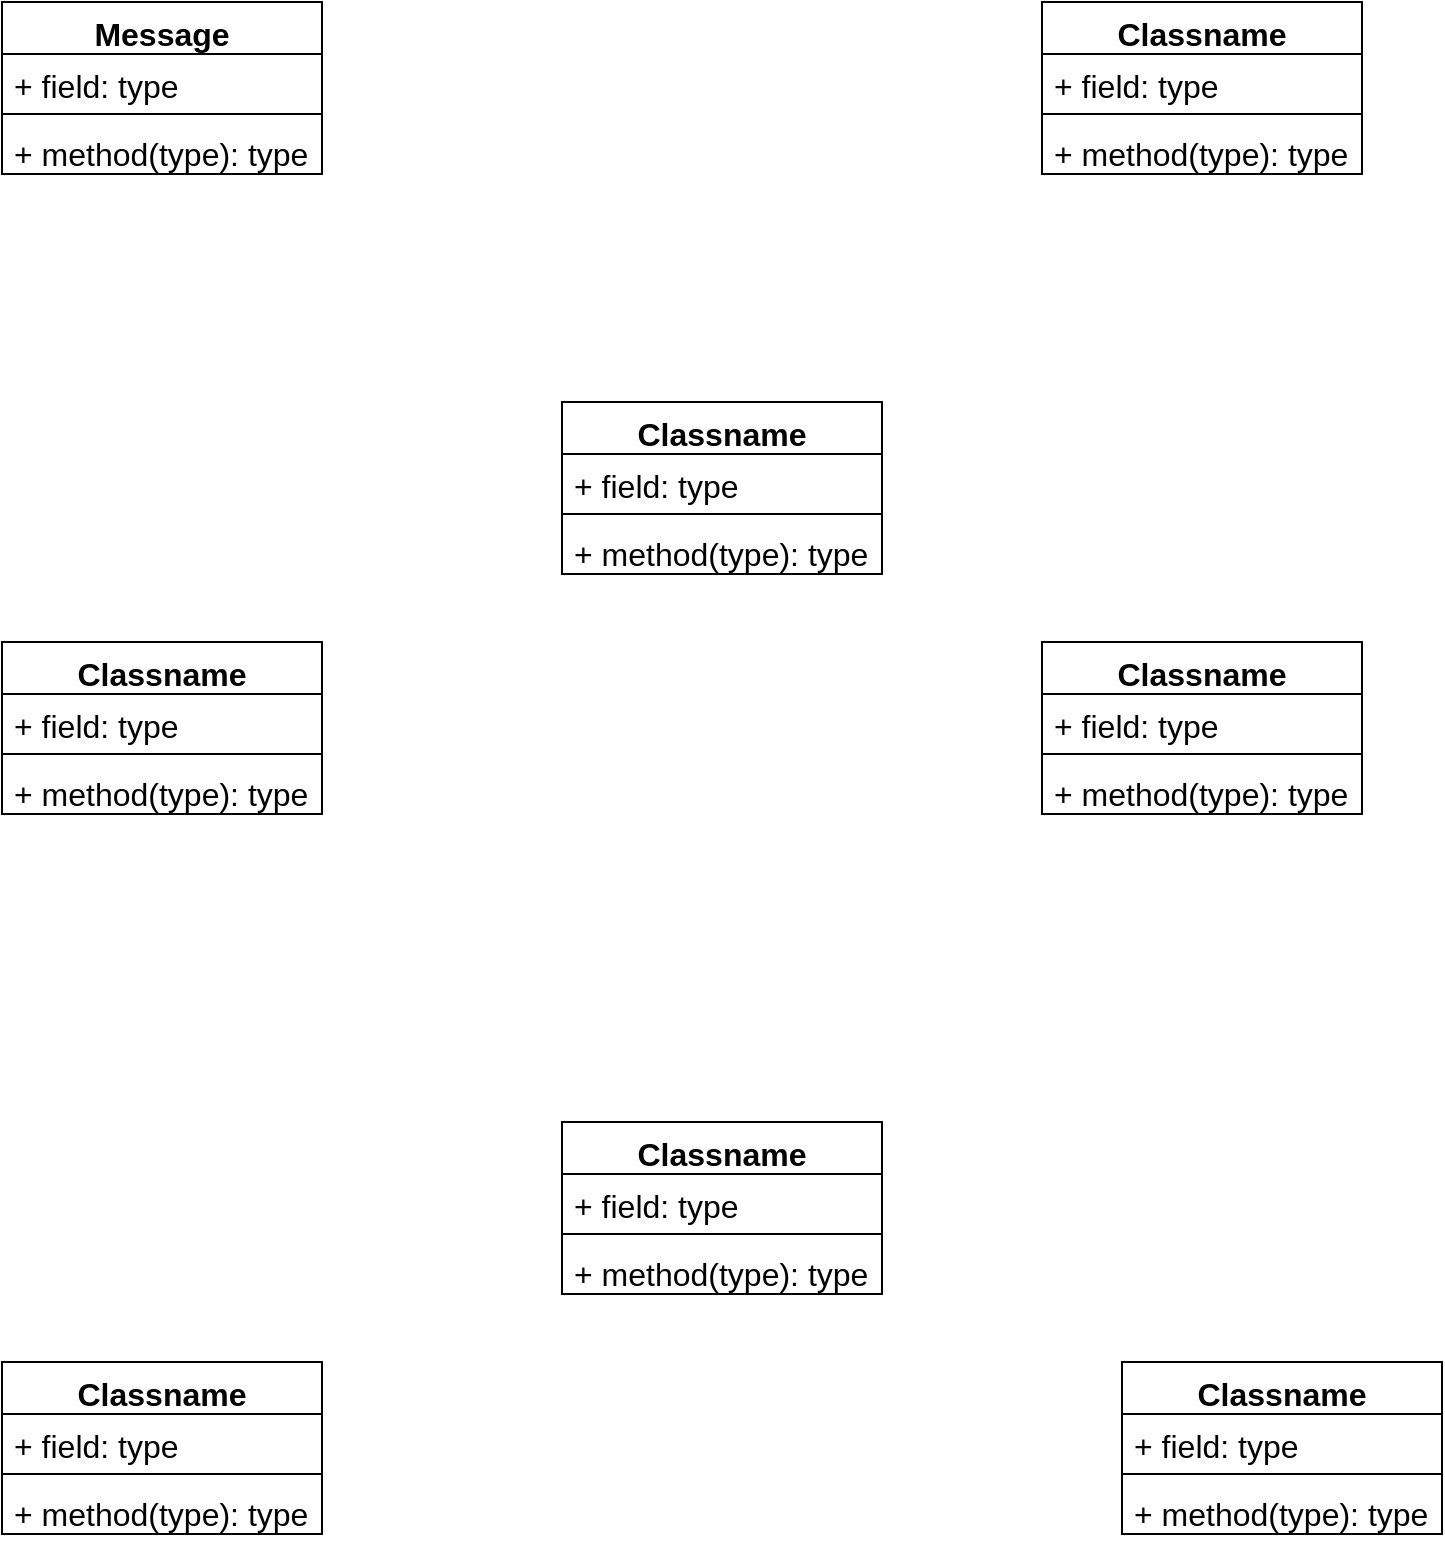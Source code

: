 <mxfile version="22.0.8" type="github">
  <diagram id="C5RBs43oDa-KdzZeNtuy" name="Page-1">
    <mxGraphModel dx="1494" dy="715" grid="1" gridSize="10" guides="1" tooltips="1" connect="1" arrows="1" fold="1" page="1" pageScale="1" pageWidth="827" pageHeight="1169" math="0" shadow="0">
      <root>
        <mxCell id="WIyWlLk6GJQsqaUBKTNV-0" />
        <mxCell id="WIyWlLk6GJQsqaUBKTNV-1" parent="WIyWlLk6GJQsqaUBKTNV-0" />
        <mxCell id="ThRtHJyhrlgNvAOaj0hL-0" value="Message" style="swimlane;fontStyle=1;align=center;verticalAlign=top;childLayout=stackLayout;horizontal=1;startSize=26;horizontalStack=0;resizeParent=1;resizeParentMax=0;resizeLast=0;collapsible=1;marginBottom=0;whiteSpace=wrap;html=1;fontSize=16;" vertex="1" parent="WIyWlLk6GJQsqaUBKTNV-1">
          <mxGeometry x="80" y="40" width="160" height="86" as="geometry" />
        </mxCell>
        <mxCell id="ThRtHJyhrlgNvAOaj0hL-1" value="+ field: type" style="text;strokeColor=none;fillColor=none;align=left;verticalAlign=top;spacingLeft=4;spacingRight=4;overflow=hidden;rotatable=0;points=[[0,0.5],[1,0.5]];portConstraint=eastwest;whiteSpace=wrap;html=1;fontSize=16;" vertex="1" parent="ThRtHJyhrlgNvAOaj0hL-0">
          <mxGeometry y="26" width="160" height="26" as="geometry" />
        </mxCell>
        <mxCell id="ThRtHJyhrlgNvAOaj0hL-2" value="" style="line;strokeWidth=1;fillColor=none;align=left;verticalAlign=middle;spacingTop=-1;spacingLeft=3;spacingRight=3;rotatable=0;labelPosition=right;points=[];portConstraint=eastwest;strokeColor=inherit;fontSize=16;" vertex="1" parent="ThRtHJyhrlgNvAOaj0hL-0">
          <mxGeometry y="52" width="160" height="8" as="geometry" />
        </mxCell>
        <mxCell id="ThRtHJyhrlgNvAOaj0hL-3" value="+ method(type): type" style="text;strokeColor=none;fillColor=none;align=left;verticalAlign=top;spacingLeft=4;spacingRight=4;overflow=hidden;rotatable=0;points=[[0,0.5],[1,0.5]];portConstraint=eastwest;whiteSpace=wrap;html=1;fontSize=16;" vertex="1" parent="ThRtHJyhrlgNvAOaj0hL-0">
          <mxGeometry y="60" width="160" height="26" as="geometry" />
        </mxCell>
        <mxCell id="ThRtHJyhrlgNvAOaj0hL-4" value="Classname" style="swimlane;fontStyle=1;align=center;verticalAlign=top;childLayout=stackLayout;horizontal=1;startSize=26;horizontalStack=0;resizeParent=1;resizeParentMax=0;resizeLast=0;collapsible=1;marginBottom=0;whiteSpace=wrap;html=1;fontSize=16;" vertex="1" parent="WIyWlLk6GJQsqaUBKTNV-1">
          <mxGeometry x="640" y="720" width="160" height="86" as="geometry" />
        </mxCell>
        <mxCell id="ThRtHJyhrlgNvAOaj0hL-5" value="+ field: type" style="text;strokeColor=none;fillColor=none;align=left;verticalAlign=top;spacingLeft=4;spacingRight=4;overflow=hidden;rotatable=0;points=[[0,0.5],[1,0.5]];portConstraint=eastwest;whiteSpace=wrap;html=1;fontSize=16;" vertex="1" parent="ThRtHJyhrlgNvAOaj0hL-4">
          <mxGeometry y="26" width="160" height="26" as="geometry" />
        </mxCell>
        <mxCell id="ThRtHJyhrlgNvAOaj0hL-6" value="" style="line;strokeWidth=1;fillColor=none;align=left;verticalAlign=middle;spacingTop=-1;spacingLeft=3;spacingRight=3;rotatable=0;labelPosition=right;points=[];portConstraint=eastwest;strokeColor=inherit;fontSize=16;" vertex="1" parent="ThRtHJyhrlgNvAOaj0hL-4">
          <mxGeometry y="52" width="160" height="8" as="geometry" />
        </mxCell>
        <mxCell id="ThRtHJyhrlgNvAOaj0hL-7" value="+ method(type): type" style="text;strokeColor=none;fillColor=none;align=left;verticalAlign=top;spacingLeft=4;spacingRight=4;overflow=hidden;rotatable=0;points=[[0,0.5],[1,0.5]];portConstraint=eastwest;whiteSpace=wrap;html=1;fontSize=16;" vertex="1" parent="ThRtHJyhrlgNvAOaj0hL-4">
          <mxGeometry y="60" width="160" height="26" as="geometry" />
        </mxCell>
        <mxCell id="ThRtHJyhrlgNvAOaj0hL-8" value="Classname" style="swimlane;fontStyle=1;align=center;verticalAlign=top;childLayout=stackLayout;horizontal=1;startSize=26;horizontalStack=0;resizeParent=1;resizeParentMax=0;resizeLast=0;collapsible=1;marginBottom=0;whiteSpace=wrap;html=1;fontSize=16;" vertex="1" parent="WIyWlLk6GJQsqaUBKTNV-1">
          <mxGeometry x="360" y="240" width="160" height="86" as="geometry" />
        </mxCell>
        <mxCell id="ThRtHJyhrlgNvAOaj0hL-9" value="+ field: type" style="text;strokeColor=none;fillColor=none;align=left;verticalAlign=top;spacingLeft=4;spacingRight=4;overflow=hidden;rotatable=0;points=[[0,0.5],[1,0.5]];portConstraint=eastwest;whiteSpace=wrap;html=1;fontSize=16;" vertex="1" parent="ThRtHJyhrlgNvAOaj0hL-8">
          <mxGeometry y="26" width="160" height="26" as="geometry" />
        </mxCell>
        <mxCell id="ThRtHJyhrlgNvAOaj0hL-10" value="" style="line;strokeWidth=1;fillColor=none;align=left;verticalAlign=middle;spacingTop=-1;spacingLeft=3;spacingRight=3;rotatable=0;labelPosition=right;points=[];portConstraint=eastwest;strokeColor=inherit;fontSize=16;" vertex="1" parent="ThRtHJyhrlgNvAOaj0hL-8">
          <mxGeometry y="52" width="160" height="8" as="geometry" />
        </mxCell>
        <mxCell id="ThRtHJyhrlgNvAOaj0hL-11" value="+ method(type): type" style="text;strokeColor=none;fillColor=none;align=left;verticalAlign=top;spacingLeft=4;spacingRight=4;overflow=hidden;rotatable=0;points=[[0,0.5],[1,0.5]];portConstraint=eastwest;whiteSpace=wrap;html=1;fontSize=16;" vertex="1" parent="ThRtHJyhrlgNvAOaj0hL-8">
          <mxGeometry y="60" width="160" height="26" as="geometry" />
        </mxCell>
        <mxCell id="ThRtHJyhrlgNvAOaj0hL-12" value="Classname" style="swimlane;fontStyle=1;align=center;verticalAlign=top;childLayout=stackLayout;horizontal=1;startSize=26;horizontalStack=0;resizeParent=1;resizeParentMax=0;resizeLast=0;collapsible=1;marginBottom=0;whiteSpace=wrap;html=1;fontSize=16;" vertex="1" parent="WIyWlLk6GJQsqaUBKTNV-1">
          <mxGeometry x="360" y="600" width="160" height="86" as="geometry" />
        </mxCell>
        <mxCell id="ThRtHJyhrlgNvAOaj0hL-13" value="+ field: type" style="text;strokeColor=none;fillColor=none;align=left;verticalAlign=top;spacingLeft=4;spacingRight=4;overflow=hidden;rotatable=0;points=[[0,0.5],[1,0.5]];portConstraint=eastwest;whiteSpace=wrap;html=1;fontSize=16;" vertex="1" parent="ThRtHJyhrlgNvAOaj0hL-12">
          <mxGeometry y="26" width="160" height="26" as="geometry" />
        </mxCell>
        <mxCell id="ThRtHJyhrlgNvAOaj0hL-14" value="" style="line;strokeWidth=1;fillColor=none;align=left;verticalAlign=middle;spacingTop=-1;spacingLeft=3;spacingRight=3;rotatable=0;labelPosition=right;points=[];portConstraint=eastwest;strokeColor=inherit;fontSize=16;" vertex="1" parent="ThRtHJyhrlgNvAOaj0hL-12">
          <mxGeometry y="52" width="160" height="8" as="geometry" />
        </mxCell>
        <mxCell id="ThRtHJyhrlgNvAOaj0hL-15" value="+ method(type): type" style="text;strokeColor=none;fillColor=none;align=left;verticalAlign=top;spacingLeft=4;spacingRight=4;overflow=hidden;rotatable=0;points=[[0,0.5],[1,0.5]];portConstraint=eastwest;whiteSpace=wrap;html=1;fontSize=16;" vertex="1" parent="ThRtHJyhrlgNvAOaj0hL-12">
          <mxGeometry y="60" width="160" height="26" as="geometry" />
        </mxCell>
        <mxCell id="ThRtHJyhrlgNvAOaj0hL-16" value="Classname" style="swimlane;fontStyle=1;align=center;verticalAlign=top;childLayout=stackLayout;horizontal=1;startSize=26;horizontalStack=0;resizeParent=1;resizeParentMax=0;resizeLast=0;collapsible=1;marginBottom=0;whiteSpace=wrap;html=1;fontSize=16;" vertex="1" parent="WIyWlLk6GJQsqaUBKTNV-1">
          <mxGeometry x="600" y="360" width="160" height="86" as="geometry" />
        </mxCell>
        <mxCell id="ThRtHJyhrlgNvAOaj0hL-17" value="+ field: type" style="text;strokeColor=none;fillColor=none;align=left;verticalAlign=top;spacingLeft=4;spacingRight=4;overflow=hidden;rotatable=0;points=[[0,0.5],[1,0.5]];portConstraint=eastwest;whiteSpace=wrap;html=1;fontSize=16;" vertex="1" parent="ThRtHJyhrlgNvAOaj0hL-16">
          <mxGeometry y="26" width="160" height="26" as="geometry" />
        </mxCell>
        <mxCell id="ThRtHJyhrlgNvAOaj0hL-18" value="" style="line;strokeWidth=1;fillColor=none;align=left;verticalAlign=middle;spacingTop=-1;spacingLeft=3;spacingRight=3;rotatable=0;labelPosition=right;points=[];portConstraint=eastwest;strokeColor=inherit;fontSize=16;" vertex="1" parent="ThRtHJyhrlgNvAOaj0hL-16">
          <mxGeometry y="52" width="160" height="8" as="geometry" />
        </mxCell>
        <mxCell id="ThRtHJyhrlgNvAOaj0hL-19" value="+ method(type): type" style="text;strokeColor=none;fillColor=none;align=left;verticalAlign=top;spacingLeft=4;spacingRight=4;overflow=hidden;rotatable=0;points=[[0,0.5],[1,0.5]];portConstraint=eastwest;whiteSpace=wrap;html=1;fontSize=16;" vertex="1" parent="ThRtHJyhrlgNvAOaj0hL-16">
          <mxGeometry y="60" width="160" height="26" as="geometry" />
        </mxCell>
        <mxCell id="ThRtHJyhrlgNvAOaj0hL-20" value="Classname" style="swimlane;fontStyle=1;align=center;verticalAlign=top;childLayout=stackLayout;horizontal=1;startSize=26;horizontalStack=0;resizeParent=1;resizeParentMax=0;resizeLast=0;collapsible=1;marginBottom=0;whiteSpace=wrap;html=1;fontSize=16;" vertex="1" parent="WIyWlLk6GJQsqaUBKTNV-1">
          <mxGeometry x="600" y="40" width="160" height="86" as="geometry" />
        </mxCell>
        <mxCell id="ThRtHJyhrlgNvAOaj0hL-21" value="+ field: type" style="text;strokeColor=none;fillColor=none;align=left;verticalAlign=top;spacingLeft=4;spacingRight=4;overflow=hidden;rotatable=0;points=[[0,0.5],[1,0.5]];portConstraint=eastwest;whiteSpace=wrap;html=1;fontSize=16;" vertex="1" parent="ThRtHJyhrlgNvAOaj0hL-20">
          <mxGeometry y="26" width="160" height="26" as="geometry" />
        </mxCell>
        <mxCell id="ThRtHJyhrlgNvAOaj0hL-22" value="" style="line;strokeWidth=1;fillColor=none;align=left;verticalAlign=middle;spacingTop=-1;spacingLeft=3;spacingRight=3;rotatable=0;labelPosition=right;points=[];portConstraint=eastwest;strokeColor=inherit;fontSize=16;" vertex="1" parent="ThRtHJyhrlgNvAOaj0hL-20">
          <mxGeometry y="52" width="160" height="8" as="geometry" />
        </mxCell>
        <mxCell id="ThRtHJyhrlgNvAOaj0hL-23" value="+ method(type): type" style="text;strokeColor=none;fillColor=none;align=left;verticalAlign=top;spacingLeft=4;spacingRight=4;overflow=hidden;rotatable=0;points=[[0,0.5],[1,0.5]];portConstraint=eastwest;whiteSpace=wrap;html=1;fontSize=16;" vertex="1" parent="ThRtHJyhrlgNvAOaj0hL-20">
          <mxGeometry y="60" width="160" height="26" as="geometry" />
        </mxCell>
        <mxCell id="ThRtHJyhrlgNvAOaj0hL-24" value="Classname" style="swimlane;fontStyle=1;align=center;verticalAlign=top;childLayout=stackLayout;horizontal=1;startSize=26;horizontalStack=0;resizeParent=1;resizeParentMax=0;resizeLast=0;collapsible=1;marginBottom=0;whiteSpace=wrap;html=1;fontSize=16;" vertex="1" parent="WIyWlLk6GJQsqaUBKTNV-1">
          <mxGeometry x="80" y="720" width="160" height="86" as="geometry" />
        </mxCell>
        <mxCell id="ThRtHJyhrlgNvAOaj0hL-25" value="+ field: type" style="text;strokeColor=none;fillColor=none;align=left;verticalAlign=top;spacingLeft=4;spacingRight=4;overflow=hidden;rotatable=0;points=[[0,0.5],[1,0.5]];portConstraint=eastwest;whiteSpace=wrap;html=1;fontSize=16;" vertex="1" parent="ThRtHJyhrlgNvAOaj0hL-24">
          <mxGeometry y="26" width="160" height="26" as="geometry" />
        </mxCell>
        <mxCell id="ThRtHJyhrlgNvAOaj0hL-26" value="" style="line;strokeWidth=1;fillColor=none;align=left;verticalAlign=middle;spacingTop=-1;spacingLeft=3;spacingRight=3;rotatable=0;labelPosition=right;points=[];portConstraint=eastwest;strokeColor=inherit;fontSize=16;" vertex="1" parent="ThRtHJyhrlgNvAOaj0hL-24">
          <mxGeometry y="52" width="160" height="8" as="geometry" />
        </mxCell>
        <mxCell id="ThRtHJyhrlgNvAOaj0hL-27" value="+ method(type): type" style="text;strokeColor=none;fillColor=none;align=left;verticalAlign=top;spacingLeft=4;spacingRight=4;overflow=hidden;rotatable=0;points=[[0,0.5],[1,0.5]];portConstraint=eastwest;whiteSpace=wrap;html=1;fontSize=16;" vertex="1" parent="ThRtHJyhrlgNvAOaj0hL-24">
          <mxGeometry y="60" width="160" height="26" as="geometry" />
        </mxCell>
        <mxCell id="ThRtHJyhrlgNvAOaj0hL-28" value="Classname" style="swimlane;fontStyle=1;align=center;verticalAlign=top;childLayout=stackLayout;horizontal=1;startSize=26;horizontalStack=0;resizeParent=1;resizeParentMax=0;resizeLast=0;collapsible=1;marginBottom=0;whiteSpace=wrap;html=1;fontSize=16;" vertex="1" parent="WIyWlLk6GJQsqaUBKTNV-1">
          <mxGeometry x="80" y="360" width="160" height="86" as="geometry" />
        </mxCell>
        <mxCell id="ThRtHJyhrlgNvAOaj0hL-29" value="+ field: type" style="text;strokeColor=none;fillColor=none;align=left;verticalAlign=top;spacingLeft=4;spacingRight=4;overflow=hidden;rotatable=0;points=[[0,0.5],[1,0.5]];portConstraint=eastwest;whiteSpace=wrap;html=1;fontSize=16;" vertex="1" parent="ThRtHJyhrlgNvAOaj0hL-28">
          <mxGeometry y="26" width="160" height="26" as="geometry" />
        </mxCell>
        <mxCell id="ThRtHJyhrlgNvAOaj0hL-30" value="" style="line;strokeWidth=1;fillColor=none;align=left;verticalAlign=middle;spacingTop=-1;spacingLeft=3;spacingRight=3;rotatable=0;labelPosition=right;points=[];portConstraint=eastwest;strokeColor=inherit;fontSize=16;" vertex="1" parent="ThRtHJyhrlgNvAOaj0hL-28">
          <mxGeometry y="52" width="160" height="8" as="geometry" />
        </mxCell>
        <mxCell id="ThRtHJyhrlgNvAOaj0hL-31" value="+ method(type): type" style="text;strokeColor=none;fillColor=none;align=left;verticalAlign=top;spacingLeft=4;spacingRight=4;overflow=hidden;rotatable=0;points=[[0,0.5],[1,0.5]];portConstraint=eastwest;whiteSpace=wrap;html=1;fontSize=16;" vertex="1" parent="ThRtHJyhrlgNvAOaj0hL-28">
          <mxGeometry y="60" width="160" height="26" as="geometry" />
        </mxCell>
      </root>
    </mxGraphModel>
  </diagram>
</mxfile>
